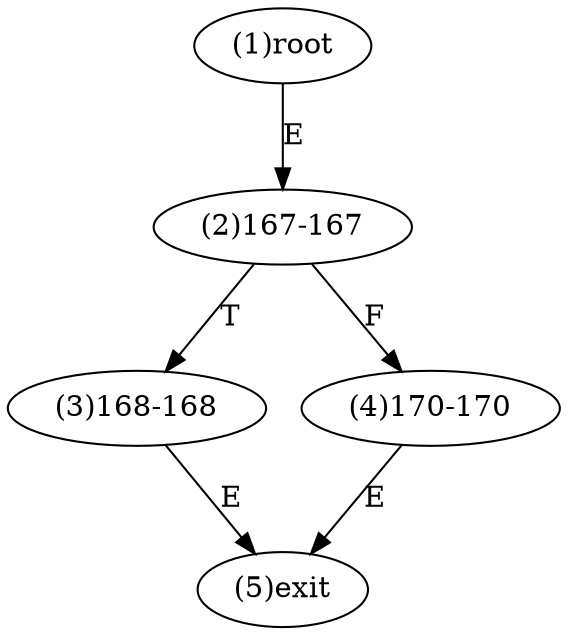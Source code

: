 digraph "" { 
1[ label="(1)root"];
2[ label="(2)167-167"];
3[ label="(3)168-168"];
4[ label="(4)170-170"];
5[ label="(5)exit"];
1->2[ label="E"];
2->4[ label="F"];
2->3[ label="T"];
3->5[ label="E"];
4->5[ label="E"];
}
